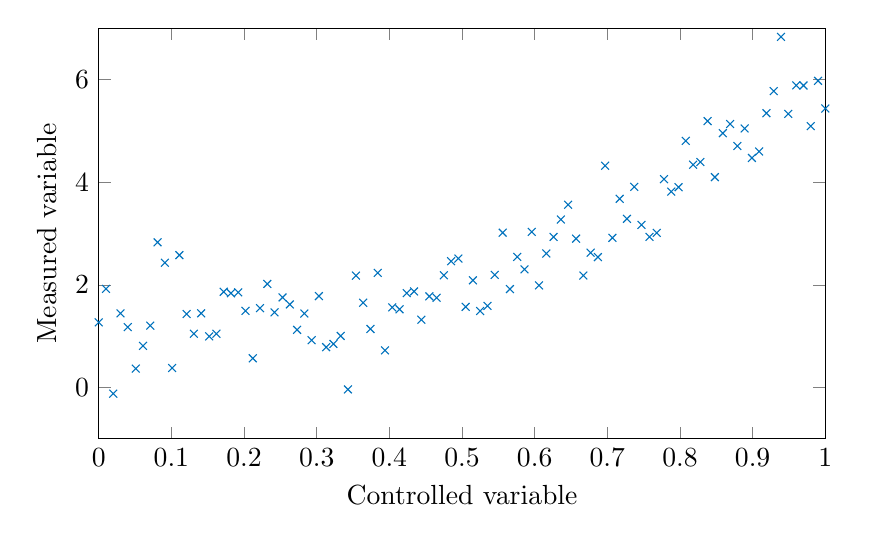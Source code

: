 % This file was created by matlab2tikz.
%
%The latest updates can be retrieved from
%  http://www.mathworks.com/matlabcentral/fileexchange/22022-matlab2tikz-matlab2tikz
%where you can also make suggestions and rate matlab2tikz.
%
\definecolor{mycolor1}{rgb}{0.0,0.447,0.741}%
%
\begin{tikzpicture}

\begin{axis}[%
width=0.761\textwidth,
height=0.43\textwidth,
at={(0\textwidth,0\textwidth)},
scale only axis,
xmin=0,
xmax=1,
xlabel={Controlled variable},
ymin=-1,
ymax=7,
ylabel={Measured variable},
axis background/.style={fill=white},
legend style={legend cell align=left,align=left,draw=white!15!black}
]
\addplot [color=mycolor1,mark size=2.0pt,only marks,mark=x,mark options={solid},forget plot]
  table[row sep=crcr]{%
0	1.269\\
0.01	1.92\\
0.02	-0.122\\
0.03	1.443\\
0.04	1.176\\
0.051	0.367\\
0.061	0.81\\
0.071	1.204\\
0.081	2.828\\
0.091	2.43\\
0.101	0.378\\
0.111	2.578\\
0.121	1.431\\
0.131	1.046\\
0.141	1.444\\
0.152	0.995\\
0.162	1.046\\
0.172	1.864\\
0.182	1.836\\
0.192	1.853\\
0.202	1.493\\
0.212	0.568\\
0.222	1.545\\
0.232	2.017\\
0.242	1.463\\
0.253	1.754\\
0.263	1.618\\
0.273	1.122\\
0.283	1.44\\
0.293	0.921\\
0.303	1.78\\
0.313	0.785\\
0.323	0.848\\
0.333	1.003\\
0.343	-0.039\\
0.354	2.179\\
0.364	1.65\\
0.374	1.139\\
0.384	2.232\\
0.394	0.722\\
0.404	1.559\\
0.414	1.523\\
0.424	1.838\\
0.434	1.871\\
0.444	1.319\\
0.455	1.775\\
0.465	1.747\\
0.475	2.185\\
0.485	2.46\\
0.495	2.511\\
0.505	1.57\\
0.515	2.087\\
0.525	1.489\\
0.535	1.589\\
0.545	2.193\\
0.556	3.015\\
0.566	1.917\\
0.576	2.543\\
0.586	2.301\\
0.596	3.031\\
0.606	1.988\\
0.616	2.61\\
0.626	2.933\\
0.636	3.272\\
0.646	3.56\\
0.657	2.899\\
0.667	2.18\\
0.677	2.626\\
0.687	2.54\\
0.697	4.321\\
0.707	2.915\\
0.717	3.676\\
0.727	3.286\\
0.737	3.909\\
0.747	3.167\\
0.758	2.934\\
0.768	3.012\\
0.778	4.058\\
0.788	3.817\\
0.798	3.902\\
0.808	4.805\\
0.818	4.34\\
0.828	4.393\\
0.838	5.19\\
0.848	4.098\\
0.859	4.955\\
0.869	5.133\\
0.879	4.705\\
0.889	5.047\\
0.899	4.472\\
0.909	4.598\\
0.919	5.344\\
0.929	5.775\\
0.939	6.831\\
0.949	5.331\\
0.96	5.887\\
0.97	5.884\\
0.98	5.092\\
0.99	5.975\\
1	5.436\\
};
\end{axis}
\end{tikzpicture}%